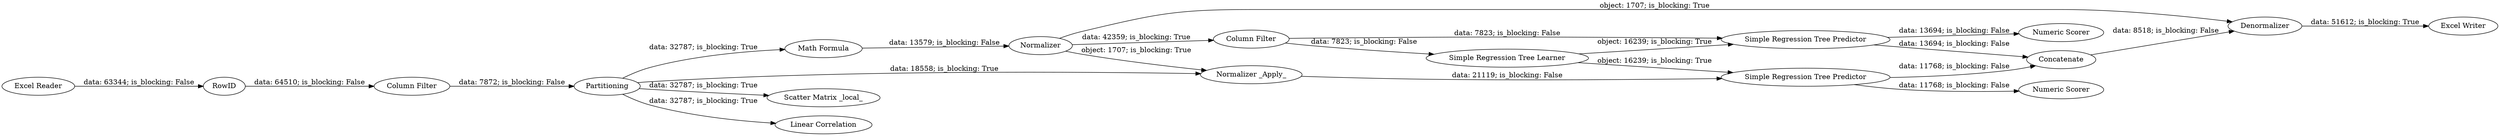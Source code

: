 digraph {
	"-7043233393441553375_38" [label="Simple Regression Tree Predictor"]
	"-7043233393441553375_34" [label="Column Filter"]
	"-7043233393441553375_26" [label="Excel Writer"]
	"-7043233393441553375_27" [label=Concatenate]
	"-7043233393441553375_32" [label="Scatter Matrix _local_"]
	"-7043233393441553375_24" [label="Excel Reader"]
	"-7043233393441553375_36" [label="Normalizer _Apply_"]
	"-7043233393441553375_4" [label="Simple Regression Tree Learner"]
	"-7043233393441553375_3" [label=Partitioning]
	"-7043233393441553375_37" [label=Denormalizer]
	"-7043233393441553375_40" [label="Linear Correlation"]
	"-7043233393441553375_41" [label="Math Formula"]
	"-7043233393441553375_29" [label="Numeric Scorer"]
	"-7043233393441553375_35" [label=RowID]
	"-7043233393441553375_33" [label=Normalizer]
	"-7043233393441553375_42" [label="Column Filter"]
	"-7043233393441553375_39" [label="Numeric Scorer"]
	"-7043233393441553375_28" [label="Simple Regression Tree Predictor"]
	"-7043233393441553375_37" -> "-7043233393441553375_26" [label="data: 51612; is_blocking: True"]
	"-7043233393441553375_33" -> "-7043233393441553375_37" [label="object: 1707; is_blocking: True"]
	"-7043233393441553375_3" -> "-7043233393441553375_40" [label="data: 32787; is_blocking: True"]
	"-7043233393441553375_36" -> "-7043233393441553375_38" [label="data: 21119; is_blocking: False"]
	"-7043233393441553375_38" -> "-7043233393441553375_39" [label="data: 11768; is_blocking: False"]
	"-7043233393441553375_35" -> "-7043233393441553375_34" [label="data: 64510; is_blocking: False"]
	"-7043233393441553375_38" -> "-7043233393441553375_27" [label="data: 11768; is_blocking: False"]
	"-7043233393441553375_4" -> "-7043233393441553375_28" [label="object: 16239; is_blocking: True"]
	"-7043233393441553375_4" -> "-7043233393441553375_38" [label="object: 16239; is_blocking: True"]
	"-7043233393441553375_27" -> "-7043233393441553375_37" [label="data: 8518; is_blocking: False"]
	"-7043233393441553375_34" -> "-7043233393441553375_3" [label="data: 7872; is_blocking: False"]
	"-7043233393441553375_33" -> "-7043233393441553375_36" [label="object: 1707; is_blocking: True"]
	"-7043233393441553375_28" -> "-7043233393441553375_29" [label="data: 13694; is_blocking: False"]
	"-7043233393441553375_3" -> "-7043233393441553375_32" [label="data: 32787; is_blocking: True"]
	"-7043233393441553375_3" -> "-7043233393441553375_36" [label="data: 18558; is_blocking: True"]
	"-7043233393441553375_3" -> "-7043233393441553375_41" [label="data: 32787; is_blocking: True"]
	"-7043233393441553375_28" -> "-7043233393441553375_27" [label="data: 13694; is_blocking: False"]
	"-7043233393441553375_24" -> "-7043233393441553375_35" [label="data: 63344; is_blocking: False"]
	"-7043233393441553375_42" -> "-7043233393441553375_4" [label="data: 7823; is_blocking: False"]
	"-7043233393441553375_42" -> "-7043233393441553375_28" [label="data: 7823; is_blocking: False"]
	"-7043233393441553375_41" -> "-7043233393441553375_33" [label="data: 13579; is_blocking: False"]
	"-7043233393441553375_33" -> "-7043233393441553375_42" [label="data: 42359; is_blocking: True"]
	rankdir=LR
}
